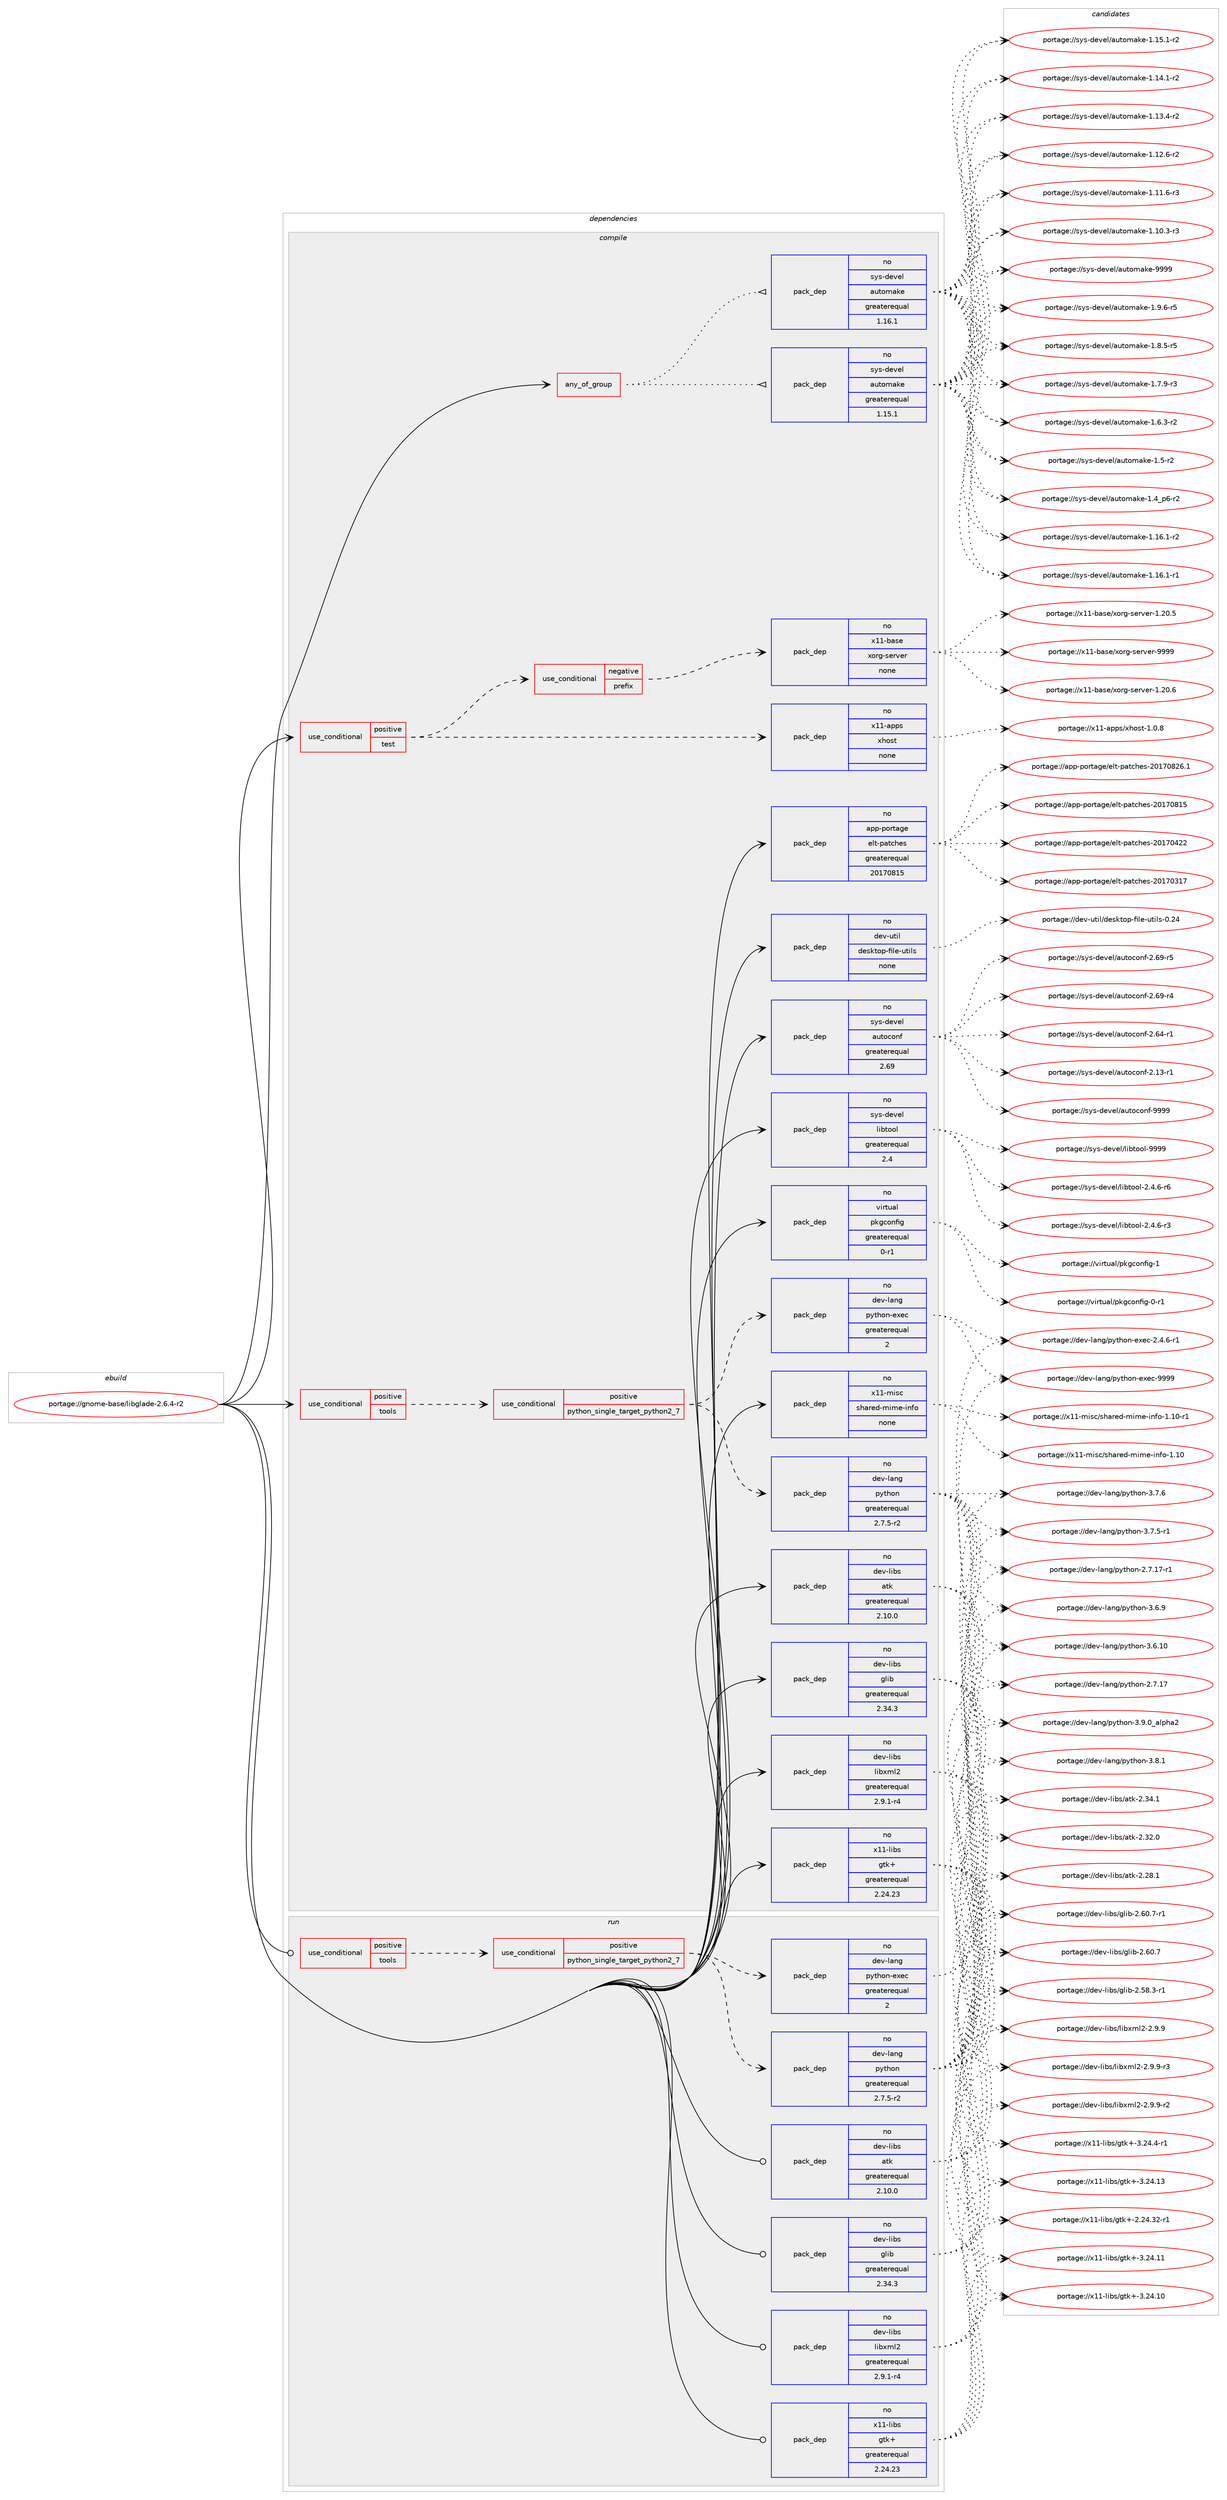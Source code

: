 digraph prolog {

# *************
# Graph options
# *************

newrank=true;
concentrate=true;
compound=true;
graph [rankdir=LR,fontname=Helvetica,fontsize=10,ranksep=1.5];#, ranksep=2.5, nodesep=0.2];
edge  [arrowhead=vee];
node  [fontname=Helvetica,fontsize=10];

# **********
# The ebuild
# **********

subgraph cluster_leftcol {
color=gray;
label=<<i>ebuild</i>>;
id [label="portage://gnome-base/libglade-2.6.4-r2", color=red, width=4, href="../gnome-base/libglade-2.6.4-r2.svg"];
}

# ****************
# The dependencies
# ****************

subgraph cluster_midcol {
color=gray;
label=<<i>dependencies</i>>;
subgraph cluster_compile {
fillcolor="#eeeeee";
style=filled;
label=<<i>compile</i>>;
subgraph any4165 {
dependency277525 [label=<<TABLE BORDER="0" CELLBORDER="1" CELLSPACING="0" CELLPADDING="4"><TR><TD CELLPADDING="10">any_of_group</TD></TR></TABLE>>, shape=none, color=red];subgraph pack215141 {
dependency277526 [label=<<TABLE BORDER="0" CELLBORDER="1" CELLSPACING="0" CELLPADDING="4" WIDTH="220"><TR><TD ROWSPAN="6" CELLPADDING="30">pack_dep</TD></TR><TR><TD WIDTH="110">no</TD></TR><TR><TD>sys-devel</TD></TR><TR><TD>automake</TD></TR><TR><TD>greaterequal</TD></TR><TR><TD>1.16.1</TD></TR></TABLE>>, shape=none, color=blue];
}
dependency277525:e -> dependency277526:w [weight=20,style="dotted",arrowhead="oinv"];
subgraph pack215142 {
dependency277527 [label=<<TABLE BORDER="0" CELLBORDER="1" CELLSPACING="0" CELLPADDING="4" WIDTH="220"><TR><TD ROWSPAN="6" CELLPADDING="30">pack_dep</TD></TR><TR><TD WIDTH="110">no</TD></TR><TR><TD>sys-devel</TD></TR><TR><TD>automake</TD></TR><TR><TD>greaterequal</TD></TR><TR><TD>1.15.1</TD></TR></TABLE>>, shape=none, color=blue];
}
dependency277525:e -> dependency277527:w [weight=20,style="dotted",arrowhead="oinv"];
}
id:e -> dependency277525:w [weight=20,style="solid",arrowhead="vee"];
subgraph cond58028 {
dependency277528 [label=<<TABLE BORDER="0" CELLBORDER="1" CELLSPACING="0" CELLPADDING="4"><TR><TD ROWSPAN="3" CELLPADDING="10">use_conditional</TD></TR><TR><TD>positive</TD></TR><TR><TD>test</TD></TR></TABLE>>, shape=none, color=red];
subgraph cond58029 {
dependency277529 [label=<<TABLE BORDER="0" CELLBORDER="1" CELLSPACING="0" CELLPADDING="4"><TR><TD ROWSPAN="3" CELLPADDING="10">use_conditional</TD></TR><TR><TD>negative</TD></TR><TR><TD>prefix</TD></TR></TABLE>>, shape=none, color=red];
subgraph pack215143 {
dependency277530 [label=<<TABLE BORDER="0" CELLBORDER="1" CELLSPACING="0" CELLPADDING="4" WIDTH="220"><TR><TD ROWSPAN="6" CELLPADDING="30">pack_dep</TD></TR><TR><TD WIDTH="110">no</TD></TR><TR><TD>x11-base</TD></TR><TR><TD>xorg-server</TD></TR><TR><TD>none</TD></TR><TR><TD></TD></TR></TABLE>>, shape=none, color=blue];
}
dependency277529:e -> dependency277530:w [weight=20,style="dashed",arrowhead="vee"];
}
dependency277528:e -> dependency277529:w [weight=20,style="dashed",arrowhead="vee"];
subgraph pack215144 {
dependency277531 [label=<<TABLE BORDER="0" CELLBORDER="1" CELLSPACING="0" CELLPADDING="4" WIDTH="220"><TR><TD ROWSPAN="6" CELLPADDING="30">pack_dep</TD></TR><TR><TD WIDTH="110">no</TD></TR><TR><TD>x11-apps</TD></TR><TR><TD>xhost</TD></TR><TR><TD>none</TD></TR><TR><TD></TD></TR></TABLE>>, shape=none, color=blue];
}
dependency277528:e -> dependency277531:w [weight=20,style="dashed",arrowhead="vee"];
}
id:e -> dependency277528:w [weight=20,style="solid",arrowhead="vee"];
subgraph cond58030 {
dependency277532 [label=<<TABLE BORDER="0" CELLBORDER="1" CELLSPACING="0" CELLPADDING="4"><TR><TD ROWSPAN="3" CELLPADDING="10">use_conditional</TD></TR><TR><TD>positive</TD></TR><TR><TD>tools</TD></TR></TABLE>>, shape=none, color=red];
subgraph cond58031 {
dependency277533 [label=<<TABLE BORDER="0" CELLBORDER="1" CELLSPACING="0" CELLPADDING="4"><TR><TD ROWSPAN="3" CELLPADDING="10">use_conditional</TD></TR><TR><TD>positive</TD></TR><TR><TD>python_single_target_python2_7</TD></TR></TABLE>>, shape=none, color=red];
subgraph pack215145 {
dependency277534 [label=<<TABLE BORDER="0" CELLBORDER="1" CELLSPACING="0" CELLPADDING="4" WIDTH="220"><TR><TD ROWSPAN="6" CELLPADDING="30">pack_dep</TD></TR><TR><TD WIDTH="110">no</TD></TR><TR><TD>dev-lang</TD></TR><TR><TD>python</TD></TR><TR><TD>greaterequal</TD></TR><TR><TD>2.7.5-r2</TD></TR></TABLE>>, shape=none, color=blue];
}
dependency277533:e -> dependency277534:w [weight=20,style="dashed",arrowhead="vee"];
subgraph pack215146 {
dependency277535 [label=<<TABLE BORDER="0" CELLBORDER="1" CELLSPACING="0" CELLPADDING="4" WIDTH="220"><TR><TD ROWSPAN="6" CELLPADDING="30">pack_dep</TD></TR><TR><TD WIDTH="110">no</TD></TR><TR><TD>dev-lang</TD></TR><TR><TD>python-exec</TD></TR><TR><TD>greaterequal</TD></TR><TR><TD>2</TD></TR></TABLE>>, shape=none, color=blue];
}
dependency277533:e -> dependency277535:w [weight=20,style="dashed",arrowhead="vee"];
}
dependency277532:e -> dependency277533:w [weight=20,style="dashed",arrowhead="vee"];
}
id:e -> dependency277532:w [weight=20,style="solid",arrowhead="vee"];
subgraph pack215147 {
dependency277536 [label=<<TABLE BORDER="0" CELLBORDER="1" CELLSPACING="0" CELLPADDING="4" WIDTH="220"><TR><TD ROWSPAN="6" CELLPADDING="30">pack_dep</TD></TR><TR><TD WIDTH="110">no</TD></TR><TR><TD>app-portage</TD></TR><TR><TD>elt-patches</TD></TR><TR><TD>greaterequal</TD></TR><TR><TD>20170815</TD></TR></TABLE>>, shape=none, color=blue];
}
id:e -> dependency277536:w [weight=20,style="solid",arrowhead="vee"];
subgraph pack215148 {
dependency277537 [label=<<TABLE BORDER="0" CELLBORDER="1" CELLSPACING="0" CELLPADDING="4" WIDTH="220"><TR><TD ROWSPAN="6" CELLPADDING="30">pack_dep</TD></TR><TR><TD WIDTH="110">no</TD></TR><TR><TD>dev-libs</TD></TR><TR><TD>atk</TD></TR><TR><TD>greaterequal</TD></TR><TR><TD>2.10.0</TD></TR></TABLE>>, shape=none, color=blue];
}
id:e -> dependency277537:w [weight=20,style="solid",arrowhead="vee"];
subgraph pack215149 {
dependency277538 [label=<<TABLE BORDER="0" CELLBORDER="1" CELLSPACING="0" CELLPADDING="4" WIDTH="220"><TR><TD ROWSPAN="6" CELLPADDING="30">pack_dep</TD></TR><TR><TD WIDTH="110">no</TD></TR><TR><TD>dev-libs</TD></TR><TR><TD>glib</TD></TR><TR><TD>greaterequal</TD></TR><TR><TD>2.34.3</TD></TR></TABLE>>, shape=none, color=blue];
}
id:e -> dependency277538:w [weight=20,style="solid",arrowhead="vee"];
subgraph pack215150 {
dependency277539 [label=<<TABLE BORDER="0" CELLBORDER="1" CELLSPACING="0" CELLPADDING="4" WIDTH="220"><TR><TD ROWSPAN="6" CELLPADDING="30">pack_dep</TD></TR><TR><TD WIDTH="110">no</TD></TR><TR><TD>dev-libs</TD></TR><TR><TD>libxml2</TD></TR><TR><TD>greaterequal</TD></TR><TR><TD>2.9.1-r4</TD></TR></TABLE>>, shape=none, color=blue];
}
id:e -> dependency277539:w [weight=20,style="solid",arrowhead="vee"];
subgraph pack215151 {
dependency277540 [label=<<TABLE BORDER="0" CELLBORDER="1" CELLSPACING="0" CELLPADDING="4" WIDTH="220"><TR><TD ROWSPAN="6" CELLPADDING="30">pack_dep</TD></TR><TR><TD WIDTH="110">no</TD></TR><TR><TD>dev-util</TD></TR><TR><TD>desktop-file-utils</TD></TR><TR><TD>none</TD></TR><TR><TD></TD></TR></TABLE>>, shape=none, color=blue];
}
id:e -> dependency277540:w [weight=20,style="solid",arrowhead="vee"];
subgraph pack215152 {
dependency277541 [label=<<TABLE BORDER="0" CELLBORDER="1" CELLSPACING="0" CELLPADDING="4" WIDTH="220"><TR><TD ROWSPAN="6" CELLPADDING="30">pack_dep</TD></TR><TR><TD WIDTH="110">no</TD></TR><TR><TD>sys-devel</TD></TR><TR><TD>autoconf</TD></TR><TR><TD>greaterequal</TD></TR><TR><TD>2.69</TD></TR></TABLE>>, shape=none, color=blue];
}
id:e -> dependency277541:w [weight=20,style="solid",arrowhead="vee"];
subgraph pack215153 {
dependency277542 [label=<<TABLE BORDER="0" CELLBORDER="1" CELLSPACING="0" CELLPADDING="4" WIDTH="220"><TR><TD ROWSPAN="6" CELLPADDING="30">pack_dep</TD></TR><TR><TD WIDTH="110">no</TD></TR><TR><TD>sys-devel</TD></TR><TR><TD>libtool</TD></TR><TR><TD>greaterequal</TD></TR><TR><TD>2.4</TD></TR></TABLE>>, shape=none, color=blue];
}
id:e -> dependency277542:w [weight=20,style="solid",arrowhead="vee"];
subgraph pack215154 {
dependency277543 [label=<<TABLE BORDER="0" CELLBORDER="1" CELLSPACING="0" CELLPADDING="4" WIDTH="220"><TR><TD ROWSPAN="6" CELLPADDING="30">pack_dep</TD></TR><TR><TD WIDTH="110">no</TD></TR><TR><TD>virtual</TD></TR><TR><TD>pkgconfig</TD></TR><TR><TD>greaterequal</TD></TR><TR><TD>0-r1</TD></TR></TABLE>>, shape=none, color=blue];
}
id:e -> dependency277543:w [weight=20,style="solid",arrowhead="vee"];
subgraph pack215155 {
dependency277544 [label=<<TABLE BORDER="0" CELLBORDER="1" CELLSPACING="0" CELLPADDING="4" WIDTH="220"><TR><TD ROWSPAN="6" CELLPADDING="30">pack_dep</TD></TR><TR><TD WIDTH="110">no</TD></TR><TR><TD>x11-libs</TD></TR><TR><TD>gtk+</TD></TR><TR><TD>greaterequal</TD></TR><TR><TD>2.24.23</TD></TR></TABLE>>, shape=none, color=blue];
}
id:e -> dependency277544:w [weight=20,style="solid",arrowhead="vee"];
subgraph pack215156 {
dependency277545 [label=<<TABLE BORDER="0" CELLBORDER="1" CELLSPACING="0" CELLPADDING="4" WIDTH="220"><TR><TD ROWSPAN="6" CELLPADDING="30">pack_dep</TD></TR><TR><TD WIDTH="110">no</TD></TR><TR><TD>x11-misc</TD></TR><TR><TD>shared-mime-info</TD></TR><TR><TD>none</TD></TR><TR><TD></TD></TR></TABLE>>, shape=none, color=blue];
}
id:e -> dependency277545:w [weight=20,style="solid",arrowhead="vee"];
}
subgraph cluster_compileandrun {
fillcolor="#eeeeee";
style=filled;
label=<<i>compile and run</i>>;
}
subgraph cluster_run {
fillcolor="#eeeeee";
style=filled;
label=<<i>run</i>>;
subgraph cond58032 {
dependency277546 [label=<<TABLE BORDER="0" CELLBORDER="1" CELLSPACING="0" CELLPADDING="4"><TR><TD ROWSPAN="3" CELLPADDING="10">use_conditional</TD></TR><TR><TD>positive</TD></TR><TR><TD>tools</TD></TR></TABLE>>, shape=none, color=red];
subgraph cond58033 {
dependency277547 [label=<<TABLE BORDER="0" CELLBORDER="1" CELLSPACING="0" CELLPADDING="4"><TR><TD ROWSPAN="3" CELLPADDING="10">use_conditional</TD></TR><TR><TD>positive</TD></TR><TR><TD>python_single_target_python2_7</TD></TR></TABLE>>, shape=none, color=red];
subgraph pack215157 {
dependency277548 [label=<<TABLE BORDER="0" CELLBORDER="1" CELLSPACING="0" CELLPADDING="4" WIDTH="220"><TR><TD ROWSPAN="6" CELLPADDING="30">pack_dep</TD></TR><TR><TD WIDTH="110">no</TD></TR><TR><TD>dev-lang</TD></TR><TR><TD>python</TD></TR><TR><TD>greaterequal</TD></TR><TR><TD>2.7.5-r2</TD></TR></TABLE>>, shape=none, color=blue];
}
dependency277547:e -> dependency277548:w [weight=20,style="dashed",arrowhead="vee"];
subgraph pack215158 {
dependency277549 [label=<<TABLE BORDER="0" CELLBORDER="1" CELLSPACING="0" CELLPADDING="4" WIDTH="220"><TR><TD ROWSPAN="6" CELLPADDING="30">pack_dep</TD></TR><TR><TD WIDTH="110">no</TD></TR><TR><TD>dev-lang</TD></TR><TR><TD>python-exec</TD></TR><TR><TD>greaterequal</TD></TR><TR><TD>2</TD></TR></TABLE>>, shape=none, color=blue];
}
dependency277547:e -> dependency277549:w [weight=20,style="dashed",arrowhead="vee"];
}
dependency277546:e -> dependency277547:w [weight=20,style="dashed",arrowhead="vee"];
}
id:e -> dependency277546:w [weight=20,style="solid",arrowhead="odot"];
subgraph pack215159 {
dependency277550 [label=<<TABLE BORDER="0" CELLBORDER="1" CELLSPACING="0" CELLPADDING="4" WIDTH="220"><TR><TD ROWSPAN="6" CELLPADDING="30">pack_dep</TD></TR><TR><TD WIDTH="110">no</TD></TR><TR><TD>dev-libs</TD></TR><TR><TD>atk</TD></TR><TR><TD>greaterequal</TD></TR><TR><TD>2.10.0</TD></TR></TABLE>>, shape=none, color=blue];
}
id:e -> dependency277550:w [weight=20,style="solid",arrowhead="odot"];
subgraph pack215160 {
dependency277551 [label=<<TABLE BORDER="0" CELLBORDER="1" CELLSPACING="0" CELLPADDING="4" WIDTH="220"><TR><TD ROWSPAN="6" CELLPADDING="30">pack_dep</TD></TR><TR><TD WIDTH="110">no</TD></TR><TR><TD>dev-libs</TD></TR><TR><TD>glib</TD></TR><TR><TD>greaterequal</TD></TR><TR><TD>2.34.3</TD></TR></TABLE>>, shape=none, color=blue];
}
id:e -> dependency277551:w [weight=20,style="solid",arrowhead="odot"];
subgraph pack215161 {
dependency277552 [label=<<TABLE BORDER="0" CELLBORDER="1" CELLSPACING="0" CELLPADDING="4" WIDTH="220"><TR><TD ROWSPAN="6" CELLPADDING="30">pack_dep</TD></TR><TR><TD WIDTH="110">no</TD></TR><TR><TD>dev-libs</TD></TR><TR><TD>libxml2</TD></TR><TR><TD>greaterequal</TD></TR><TR><TD>2.9.1-r4</TD></TR></TABLE>>, shape=none, color=blue];
}
id:e -> dependency277552:w [weight=20,style="solid",arrowhead="odot"];
subgraph pack215162 {
dependency277553 [label=<<TABLE BORDER="0" CELLBORDER="1" CELLSPACING="0" CELLPADDING="4" WIDTH="220"><TR><TD ROWSPAN="6" CELLPADDING="30">pack_dep</TD></TR><TR><TD WIDTH="110">no</TD></TR><TR><TD>x11-libs</TD></TR><TR><TD>gtk+</TD></TR><TR><TD>greaterequal</TD></TR><TR><TD>2.24.23</TD></TR></TABLE>>, shape=none, color=blue];
}
id:e -> dependency277553:w [weight=20,style="solid",arrowhead="odot"];
}
}

# **************
# The candidates
# **************

subgraph cluster_choices {
rank=same;
color=gray;
label=<<i>candidates</i>>;

subgraph choice215141 {
color=black;
nodesep=1;
choice115121115451001011181011084797117116111109971071014557575757 [label="portage://sys-devel/automake-9999", color=red, width=4,href="../sys-devel/automake-9999.svg"];
choice115121115451001011181011084797117116111109971071014549465746544511453 [label="portage://sys-devel/automake-1.9.6-r5", color=red, width=4,href="../sys-devel/automake-1.9.6-r5.svg"];
choice115121115451001011181011084797117116111109971071014549465646534511453 [label="portage://sys-devel/automake-1.8.5-r5", color=red, width=4,href="../sys-devel/automake-1.8.5-r5.svg"];
choice115121115451001011181011084797117116111109971071014549465546574511451 [label="portage://sys-devel/automake-1.7.9-r3", color=red, width=4,href="../sys-devel/automake-1.7.9-r3.svg"];
choice115121115451001011181011084797117116111109971071014549465446514511450 [label="portage://sys-devel/automake-1.6.3-r2", color=red, width=4,href="../sys-devel/automake-1.6.3-r2.svg"];
choice11512111545100101118101108479711711611110997107101454946534511450 [label="portage://sys-devel/automake-1.5-r2", color=red, width=4,href="../sys-devel/automake-1.5-r2.svg"];
choice115121115451001011181011084797117116111109971071014549465295112544511450 [label="portage://sys-devel/automake-1.4_p6-r2", color=red, width=4,href="../sys-devel/automake-1.4_p6-r2.svg"];
choice11512111545100101118101108479711711611110997107101454946495446494511450 [label="portage://sys-devel/automake-1.16.1-r2", color=red, width=4,href="../sys-devel/automake-1.16.1-r2.svg"];
choice11512111545100101118101108479711711611110997107101454946495446494511449 [label="portage://sys-devel/automake-1.16.1-r1", color=red, width=4,href="../sys-devel/automake-1.16.1-r1.svg"];
choice11512111545100101118101108479711711611110997107101454946495346494511450 [label="portage://sys-devel/automake-1.15.1-r2", color=red, width=4,href="../sys-devel/automake-1.15.1-r2.svg"];
choice11512111545100101118101108479711711611110997107101454946495246494511450 [label="portage://sys-devel/automake-1.14.1-r2", color=red, width=4,href="../sys-devel/automake-1.14.1-r2.svg"];
choice11512111545100101118101108479711711611110997107101454946495146524511450 [label="portage://sys-devel/automake-1.13.4-r2", color=red, width=4,href="../sys-devel/automake-1.13.4-r2.svg"];
choice11512111545100101118101108479711711611110997107101454946495046544511450 [label="portage://sys-devel/automake-1.12.6-r2", color=red, width=4,href="../sys-devel/automake-1.12.6-r2.svg"];
choice11512111545100101118101108479711711611110997107101454946494946544511451 [label="portage://sys-devel/automake-1.11.6-r3", color=red, width=4,href="../sys-devel/automake-1.11.6-r3.svg"];
choice11512111545100101118101108479711711611110997107101454946494846514511451 [label="portage://sys-devel/automake-1.10.3-r3", color=red, width=4,href="../sys-devel/automake-1.10.3-r3.svg"];
dependency277526:e -> choice115121115451001011181011084797117116111109971071014557575757:w [style=dotted,weight="100"];
dependency277526:e -> choice115121115451001011181011084797117116111109971071014549465746544511453:w [style=dotted,weight="100"];
dependency277526:e -> choice115121115451001011181011084797117116111109971071014549465646534511453:w [style=dotted,weight="100"];
dependency277526:e -> choice115121115451001011181011084797117116111109971071014549465546574511451:w [style=dotted,weight="100"];
dependency277526:e -> choice115121115451001011181011084797117116111109971071014549465446514511450:w [style=dotted,weight="100"];
dependency277526:e -> choice11512111545100101118101108479711711611110997107101454946534511450:w [style=dotted,weight="100"];
dependency277526:e -> choice115121115451001011181011084797117116111109971071014549465295112544511450:w [style=dotted,weight="100"];
dependency277526:e -> choice11512111545100101118101108479711711611110997107101454946495446494511450:w [style=dotted,weight="100"];
dependency277526:e -> choice11512111545100101118101108479711711611110997107101454946495446494511449:w [style=dotted,weight="100"];
dependency277526:e -> choice11512111545100101118101108479711711611110997107101454946495346494511450:w [style=dotted,weight="100"];
dependency277526:e -> choice11512111545100101118101108479711711611110997107101454946495246494511450:w [style=dotted,weight="100"];
dependency277526:e -> choice11512111545100101118101108479711711611110997107101454946495146524511450:w [style=dotted,weight="100"];
dependency277526:e -> choice11512111545100101118101108479711711611110997107101454946495046544511450:w [style=dotted,weight="100"];
dependency277526:e -> choice11512111545100101118101108479711711611110997107101454946494946544511451:w [style=dotted,weight="100"];
dependency277526:e -> choice11512111545100101118101108479711711611110997107101454946494846514511451:w [style=dotted,weight="100"];
}
subgraph choice215142 {
color=black;
nodesep=1;
choice115121115451001011181011084797117116111109971071014557575757 [label="portage://sys-devel/automake-9999", color=red, width=4,href="../sys-devel/automake-9999.svg"];
choice115121115451001011181011084797117116111109971071014549465746544511453 [label="portage://sys-devel/automake-1.9.6-r5", color=red, width=4,href="../sys-devel/automake-1.9.6-r5.svg"];
choice115121115451001011181011084797117116111109971071014549465646534511453 [label="portage://sys-devel/automake-1.8.5-r5", color=red, width=4,href="../sys-devel/automake-1.8.5-r5.svg"];
choice115121115451001011181011084797117116111109971071014549465546574511451 [label="portage://sys-devel/automake-1.7.9-r3", color=red, width=4,href="../sys-devel/automake-1.7.9-r3.svg"];
choice115121115451001011181011084797117116111109971071014549465446514511450 [label="portage://sys-devel/automake-1.6.3-r2", color=red, width=4,href="../sys-devel/automake-1.6.3-r2.svg"];
choice11512111545100101118101108479711711611110997107101454946534511450 [label="portage://sys-devel/automake-1.5-r2", color=red, width=4,href="../sys-devel/automake-1.5-r2.svg"];
choice115121115451001011181011084797117116111109971071014549465295112544511450 [label="portage://sys-devel/automake-1.4_p6-r2", color=red, width=4,href="../sys-devel/automake-1.4_p6-r2.svg"];
choice11512111545100101118101108479711711611110997107101454946495446494511450 [label="portage://sys-devel/automake-1.16.1-r2", color=red, width=4,href="../sys-devel/automake-1.16.1-r2.svg"];
choice11512111545100101118101108479711711611110997107101454946495446494511449 [label="portage://sys-devel/automake-1.16.1-r1", color=red, width=4,href="../sys-devel/automake-1.16.1-r1.svg"];
choice11512111545100101118101108479711711611110997107101454946495346494511450 [label="portage://sys-devel/automake-1.15.1-r2", color=red, width=4,href="../sys-devel/automake-1.15.1-r2.svg"];
choice11512111545100101118101108479711711611110997107101454946495246494511450 [label="portage://sys-devel/automake-1.14.1-r2", color=red, width=4,href="../sys-devel/automake-1.14.1-r2.svg"];
choice11512111545100101118101108479711711611110997107101454946495146524511450 [label="portage://sys-devel/automake-1.13.4-r2", color=red, width=4,href="../sys-devel/automake-1.13.4-r2.svg"];
choice11512111545100101118101108479711711611110997107101454946495046544511450 [label="portage://sys-devel/automake-1.12.6-r2", color=red, width=4,href="../sys-devel/automake-1.12.6-r2.svg"];
choice11512111545100101118101108479711711611110997107101454946494946544511451 [label="portage://sys-devel/automake-1.11.6-r3", color=red, width=4,href="../sys-devel/automake-1.11.6-r3.svg"];
choice11512111545100101118101108479711711611110997107101454946494846514511451 [label="portage://sys-devel/automake-1.10.3-r3", color=red, width=4,href="../sys-devel/automake-1.10.3-r3.svg"];
dependency277527:e -> choice115121115451001011181011084797117116111109971071014557575757:w [style=dotted,weight="100"];
dependency277527:e -> choice115121115451001011181011084797117116111109971071014549465746544511453:w [style=dotted,weight="100"];
dependency277527:e -> choice115121115451001011181011084797117116111109971071014549465646534511453:w [style=dotted,weight="100"];
dependency277527:e -> choice115121115451001011181011084797117116111109971071014549465546574511451:w [style=dotted,weight="100"];
dependency277527:e -> choice115121115451001011181011084797117116111109971071014549465446514511450:w [style=dotted,weight="100"];
dependency277527:e -> choice11512111545100101118101108479711711611110997107101454946534511450:w [style=dotted,weight="100"];
dependency277527:e -> choice115121115451001011181011084797117116111109971071014549465295112544511450:w [style=dotted,weight="100"];
dependency277527:e -> choice11512111545100101118101108479711711611110997107101454946495446494511450:w [style=dotted,weight="100"];
dependency277527:e -> choice11512111545100101118101108479711711611110997107101454946495446494511449:w [style=dotted,weight="100"];
dependency277527:e -> choice11512111545100101118101108479711711611110997107101454946495346494511450:w [style=dotted,weight="100"];
dependency277527:e -> choice11512111545100101118101108479711711611110997107101454946495246494511450:w [style=dotted,weight="100"];
dependency277527:e -> choice11512111545100101118101108479711711611110997107101454946495146524511450:w [style=dotted,weight="100"];
dependency277527:e -> choice11512111545100101118101108479711711611110997107101454946495046544511450:w [style=dotted,weight="100"];
dependency277527:e -> choice11512111545100101118101108479711711611110997107101454946494946544511451:w [style=dotted,weight="100"];
dependency277527:e -> choice11512111545100101118101108479711711611110997107101454946494846514511451:w [style=dotted,weight="100"];
}
subgraph choice215143 {
color=black;
nodesep=1;
choice120494945989711510147120111114103451151011141181011144557575757 [label="portage://x11-base/xorg-server-9999", color=red, width=4,href="../x11-base/xorg-server-9999.svg"];
choice1204949459897115101471201111141034511510111411810111445494650484654 [label="portage://x11-base/xorg-server-1.20.6", color=red, width=4,href="../x11-base/xorg-server-1.20.6.svg"];
choice1204949459897115101471201111141034511510111411810111445494650484653 [label="portage://x11-base/xorg-server-1.20.5", color=red, width=4,href="../x11-base/xorg-server-1.20.5.svg"];
dependency277530:e -> choice120494945989711510147120111114103451151011141181011144557575757:w [style=dotted,weight="100"];
dependency277530:e -> choice1204949459897115101471201111141034511510111411810111445494650484654:w [style=dotted,weight="100"];
dependency277530:e -> choice1204949459897115101471201111141034511510111411810111445494650484653:w [style=dotted,weight="100"];
}
subgraph choice215144 {
color=black;
nodesep=1;
choice1204949459711211211547120104111115116454946484656 [label="portage://x11-apps/xhost-1.0.8", color=red, width=4,href="../x11-apps/xhost-1.0.8.svg"];
dependency277531:e -> choice1204949459711211211547120104111115116454946484656:w [style=dotted,weight="100"];
}
subgraph choice215145 {
color=black;
nodesep=1;
choice10010111845108971101034711212111610411111045514657464895971081121049750 [label="portage://dev-lang/python-3.9.0_alpha2", color=red, width=4,href="../dev-lang/python-3.9.0_alpha2.svg"];
choice100101118451089711010347112121116104111110455146564649 [label="portage://dev-lang/python-3.8.1", color=red, width=4,href="../dev-lang/python-3.8.1.svg"];
choice100101118451089711010347112121116104111110455146554654 [label="portage://dev-lang/python-3.7.6", color=red, width=4,href="../dev-lang/python-3.7.6.svg"];
choice1001011184510897110103471121211161041111104551465546534511449 [label="portage://dev-lang/python-3.7.5-r1", color=red, width=4,href="../dev-lang/python-3.7.5-r1.svg"];
choice100101118451089711010347112121116104111110455146544657 [label="portage://dev-lang/python-3.6.9", color=red, width=4,href="../dev-lang/python-3.6.9.svg"];
choice10010111845108971101034711212111610411111045514654464948 [label="portage://dev-lang/python-3.6.10", color=red, width=4,href="../dev-lang/python-3.6.10.svg"];
choice100101118451089711010347112121116104111110455046554649554511449 [label="portage://dev-lang/python-2.7.17-r1", color=red, width=4,href="../dev-lang/python-2.7.17-r1.svg"];
choice10010111845108971101034711212111610411111045504655464955 [label="portage://dev-lang/python-2.7.17", color=red, width=4,href="../dev-lang/python-2.7.17.svg"];
dependency277534:e -> choice10010111845108971101034711212111610411111045514657464895971081121049750:w [style=dotted,weight="100"];
dependency277534:e -> choice100101118451089711010347112121116104111110455146564649:w [style=dotted,weight="100"];
dependency277534:e -> choice100101118451089711010347112121116104111110455146554654:w [style=dotted,weight="100"];
dependency277534:e -> choice1001011184510897110103471121211161041111104551465546534511449:w [style=dotted,weight="100"];
dependency277534:e -> choice100101118451089711010347112121116104111110455146544657:w [style=dotted,weight="100"];
dependency277534:e -> choice10010111845108971101034711212111610411111045514654464948:w [style=dotted,weight="100"];
dependency277534:e -> choice100101118451089711010347112121116104111110455046554649554511449:w [style=dotted,weight="100"];
dependency277534:e -> choice10010111845108971101034711212111610411111045504655464955:w [style=dotted,weight="100"];
}
subgraph choice215146 {
color=black;
nodesep=1;
choice10010111845108971101034711212111610411111045101120101994557575757 [label="portage://dev-lang/python-exec-9999", color=red, width=4,href="../dev-lang/python-exec-9999.svg"];
choice10010111845108971101034711212111610411111045101120101994550465246544511449 [label="portage://dev-lang/python-exec-2.4.6-r1", color=red, width=4,href="../dev-lang/python-exec-2.4.6-r1.svg"];
dependency277535:e -> choice10010111845108971101034711212111610411111045101120101994557575757:w [style=dotted,weight="100"];
dependency277535:e -> choice10010111845108971101034711212111610411111045101120101994550465246544511449:w [style=dotted,weight="100"];
}
subgraph choice215147 {
color=black;
nodesep=1;
choice971121124511211111411697103101471011081164511297116991041011154550484955485650544649 [label="portage://app-portage/elt-patches-20170826.1", color=red, width=4,href="../app-portage/elt-patches-20170826.1.svg"];
choice97112112451121111141169710310147101108116451129711699104101115455048495548564953 [label="portage://app-portage/elt-patches-20170815", color=red, width=4,href="../app-portage/elt-patches-20170815.svg"];
choice97112112451121111141169710310147101108116451129711699104101115455048495548525050 [label="portage://app-portage/elt-patches-20170422", color=red, width=4,href="../app-portage/elt-patches-20170422.svg"];
choice97112112451121111141169710310147101108116451129711699104101115455048495548514955 [label="portage://app-portage/elt-patches-20170317", color=red, width=4,href="../app-portage/elt-patches-20170317.svg"];
dependency277536:e -> choice971121124511211111411697103101471011081164511297116991041011154550484955485650544649:w [style=dotted,weight="100"];
dependency277536:e -> choice97112112451121111141169710310147101108116451129711699104101115455048495548564953:w [style=dotted,weight="100"];
dependency277536:e -> choice97112112451121111141169710310147101108116451129711699104101115455048495548525050:w [style=dotted,weight="100"];
dependency277536:e -> choice97112112451121111141169710310147101108116451129711699104101115455048495548514955:w [style=dotted,weight="100"];
}
subgraph choice215148 {
color=black;
nodesep=1;
choice1001011184510810598115479711610745504651524649 [label="portage://dev-libs/atk-2.34.1", color=red, width=4,href="../dev-libs/atk-2.34.1.svg"];
choice1001011184510810598115479711610745504651504648 [label="portage://dev-libs/atk-2.32.0", color=red, width=4,href="../dev-libs/atk-2.32.0.svg"];
choice1001011184510810598115479711610745504650564649 [label="portage://dev-libs/atk-2.28.1", color=red, width=4,href="../dev-libs/atk-2.28.1.svg"];
dependency277537:e -> choice1001011184510810598115479711610745504651524649:w [style=dotted,weight="100"];
dependency277537:e -> choice1001011184510810598115479711610745504651504648:w [style=dotted,weight="100"];
dependency277537:e -> choice1001011184510810598115479711610745504650564649:w [style=dotted,weight="100"];
}
subgraph choice215149 {
color=black;
nodesep=1;
choice10010111845108105981154710310810598455046544846554511449 [label="portage://dev-libs/glib-2.60.7-r1", color=red, width=4,href="../dev-libs/glib-2.60.7-r1.svg"];
choice1001011184510810598115471031081059845504654484655 [label="portage://dev-libs/glib-2.60.7", color=red, width=4,href="../dev-libs/glib-2.60.7.svg"];
choice10010111845108105981154710310810598455046535646514511449 [label="portage://dev-libs/glib-2.58.3-r1", color=red, width=4,href="../dev-libs/glib-2.58.3-r1.svg"];
dependency277538:e -> choice10010111845108105981154710310810598455046544846554511449:w [style=dotted,weight="100"];
dependency277538:e -> choice1001011184510810598115471031081059845504654484655:w [style=dotted,weight="100"];
dependency277538:e -> choice10010111845108105981154710310810598455046535646514511449:w [style=dotted,weight="100"];
}
subgraph choice215150 {
color=black;
nodesep=1;
choice10010111845108105981154710810598120109108504550465746574511451 [label="portage://dev-libs/libxml2-2.9.9-r3", color=red, width=4,href="../dev-libs/libxml2-2.9.9-r3.svg"];
choice10010111845108105981154710810598120109108504550465746574511450 [label="portage://dev-libs/libxml2-2.9.9-r2", color=red, width=4,href="../dev-libs/libxml2-2.9.9-r2.svg"];
choice1001011184510810598115471081059812010910850455046574657 [label="portage://dev-libs/libxml2-2.9.9", color=red, width=4,href="../dev-libs/libxml2-2.9.9.svg"];
dependency277539:e -> choice10010111845108105981154710810598120109108504550465746574511451:w [style=dotted,weight="100"];
dependency277539:e -> choice10010111845108105981154710810598120109108504550465746574511450:w [style=dotted,weight="100"];
dependency277539:e -> choice1001011184510810598115471081059812010910850455046574657:w [style=dotted,weight="100"];
}
subgraph choice215151 {
color=black;
nodesep=1;
choice100101118451171161051084710010111510711611111245102105108101451171161051081154548465052 [label="portage://dev-util/desktop-file-utils-0.24", color=red, width=4,href="../dev-util/desktop-file-utils-0.24.svg"];
dependency277540:e -> choice100101118451171161051084710010111510711611111245102105108101451171161051081154548465052:w [style=dotted,weight="100"];
}
subgraph choice215152 {
color=black;
nodesep=1;
choice115121115451001011181011084797117116111991111101024557575757 [label="portage://sys-devel/autoconf-9999", color=red, width=4,href="../sys-devel/autoconf-9999.svg"];
choice1151211154510010111810110847971171161119911111010245504654574511453 [label="portage://sys-devel/autoconf-2.69-r5", color=red, width=4,href="../sys-devel/autoconf-2.69-r5.svg"];
choice1151211154510010111810110847971171161119911111010245504654574511452 [label="portage://sys-devel/autoconf-2.69-r4", color=red, width=4,href="../sys-devel/autoconf-2.69-r4.svg"];
choice1151211154510010111810110847971171161119911111010245504654524511449 [label="portage://sys-devel/autoconf-2.64-r1", color=red, width=4,href="../sys-devel/autoconf-2.64-r1.svg"];
choice1151211154510010111810110847971171161119911111010245504649514511449 [label="portage://sys-devel/autoconf-2.13-r1", color=red, width=4,href="../sys-devel/autoconf-2.13-r1.svg"];
dependency277541:e -> choice115121115451001011181011084797117116111991111101024557575757:w [style=dotted,weight="100"];
dependency277541:e -> choice1151211154510010111810110847971171161119911111010245504654574511453:w [style=dotted,weight="100"];
dependency277541:e -> choice1151211154510010111810110847971171161119911111010245504654574511452:w [style=dotted,weight="100"];
dependency277541:e -> choice1151211154510010111810110847971171161119911111010245504654524511449:w [style=dotted,weight="100"];
dependency277541:e -> choice1151211154510010111810110847971171161119911111010245504649514511449:w [style=dotted,weight="100"];
}
subgraph choice215153 {
color=black;
nodesep=1;
choice1151211154510010111810110847108105981161111111084557575757 [label="portage://sys-devel/libtool-9999", color=red, width=4,href="../sys-devel/libtool-9999.svg"];
choice1151211154510010111810110847108105981161111111084550465246544511454 [label="portage://sys-devel/libtool-2.4.6-r6", color=red, width=4,href="../sys-devel/libtool-2.4.6-r6.svg"];
choice1151211154510010111810110847108105981161111111084550465246544511451 [label="portage://sys-devel/libtool-2.4.6-r3", color=red, width=4,href="../sys-devel/libtool-2.4.6-r3.svg"];
dependency277542:e -> choice1151211154510010111810110847108105981161111111084557575757:w [style=dotted,weight="100"];
dependency277542:e -> choice1151211154510010111810110847108105981161111111084550465246544511454:w [style=dotted,weight="100"];
dependency277542:e -> choice1151211154510010111810110847108105981161111111084550465246544511451:w [style=dotted,weight="100"];
}
subgraph choice215154 {
color=black;
nodesep=1;
choice1181051141161179710847112107103991111101021051034549 [label="portage://virtual/pkgconfig-1", color=red, width=4,href="../virtual/pkgconfig-1.svg"];
choice11810511411611797108471121071039911111010210510345484511449 [label="portage://virtual/pkgconfig-0-r1", color=red, width=4,href="../virtual/pkgconfig-0-r1.svg"];
dependency277543:e -> choice1181051141161179710847112107103991111101021051034549:w [style=dotted,weight="100"];
dependency277543:e -> choice11810511411611797108471121071039911111010210510345484511449:w [style=dotted,weight="100"];
}
subgraph choice215155 {
color=black;
nodesep=1;
choice120494945108105981154710311610743455146505246524511449 [label="portage://x11-libs/gtk+-3.24.4-r1", color=red, width=4,href="../x11-libs/gtk+-3.24.4-r1.svg"];
choice1204949451081059811547103116107434551465052464951 [label="portage://x11-libs/gtk+-3.24.13", color=red, width=4,href="../x11-libs/gtk+-3.24.13.svg"];
choice1204949451081059811547103116107434551465052464949 [label="portage://x11-libs/gtk+-3.24.11", color=red, width=4,href="../x11-libs/gtk+-3.24.11.svg"];
choice1204949451081059811547103116107434551465052464948 [label="portage://x11-libs/gtk+-3.24.10", color=red, width=4,href="../x11-libs/gtk+-3.24.10.svg"];
choice12049494510810598115471031161074345504650524651504511449 [label="portage://x11-libs/gtk+-2.24.32-r1", color=red, width=4,href="../x11-libs/gtk+-2.24.32-r1.svg"];
dependency277544:e -> choice120494945108105981154710311610743455146505246524511449:w [style=dotted,weight="100"];
dependency277544:e -> choice1204949451081059811547103116107434551465052464951:w [style=dotted,weight="100"];
dependency277544:e -> choice1204949451081059811547103116107434551465052464949:w [style=dotted,weight="100"];
dependency277544:e -> choice1204949451081059811547103116107434551465052464948:w [style=dotted,weight="100"];
dependency277544:e -> choice12049494510810598115471031161074345504650524651504511449:w [style=dotted,weight="100"];
}
subgraph choice215156 {
color=black;
nodesep=1;
choice120494945109105115994711510497114101100451091051091014510511010211145494649484511449 [label="portage://x11-misc/shared-mime-info-1.10-r1", color=red, width=4,href="../x11-misc/shared-mime-info-1.10-r1.svg"];
choice12049494510910511599471151049711410110045109105109101451051101021114549464948 [label="portage://x11-misc/shared-mime-info-1.10", color=red, width=4,href="../x11-misc/shared-mime-info-1.10.svg"];
dependency277545:e -> choice120494945109105115994711510497114101100451091051091014510511010211145494649484511449:w [style=dotted,weight="100"];
dependency277545:e -> choice12049494510910511599471151049711410110045109105109101451051101021114549464948:w [style=dotted,weight="100"];
}
subgraph choice215157 {
color=black;
nodesep=1;
choice10010111845108971101034711212111610411111045514657464895971081121049750 [label="portage://dev-lang/python-3.9.0_alpha2", color=red, width=4,href="../dev-lang/python-3.9.0_alpha2.svg"];
choice100101118451089711010347112121116104111110455146564649 [label="portage://dev-lang/python-3.8.1", color=red, width=4,href="../dev-lang/python-3.8.1.svg"];
choice100101118451089711010347112121116104111110455146554654 [label="portage://dev-lang/python-3.7.6", color=red, width=4,href="../dev-lang/python-3.7.6.svg"];
choice1001011184510897110103471121211161041111104551465546534511449 [label="portage://dev-lang/python-3.7.5-r1", color=red, width=4,href="../dev-lang/python-3.7.5-r1.svg"];
choice100101118451089711010347112121116104111110455146544657 [label="portage://dev-lang/python-3.6.9", color=red, width=4,href="../dev-lang/python-3.6.9.svg"];
choice10010111845108971101034711212111610411111045514654464948 [label="portage://dev-lang/python-3.6.10", color=red, width=4,href="../dev-lang/python-3.6.10.svg"];
choice100101118451089711010347112121116104111110455046554649554511449 [label="portage://dev-lang/python-2.7.17-r1", color=red, width=4,href="../dev-lang/python-2.7.17-r1.svg"];
choice10010111845108971101034711212111610411111045504655464955 [label="portage://dev-lang/python-2.7.17", color=red, width=4,href="../dev-lang/python-2.7.17.svg"];
dependency277548:e -> choice10010111845108971101034711212111610411111045514657464895971081121049750:w [style=dotted,weight="100"];
dependency277548:e -> choice100101118451089711010347112121116104111110455146564649:w [style=dotted,weight="100"];
dependency277548:e -> choice100101118451089711010347112121116104111110455146554654:w [style=dotted,weight="100"];
dependency277548:e -> choice1001011184510897110103471121211161041111104551465546534511449:w [style=dotted,weight="100"];
dependency277548:e -> choice100101118451089711010347112121116104111110455146544657:w [style=dotted,weight="100"];
dependency277548:e -> choice10010111845108971101034711212111610411111045514654464948:w [style=dotted,weight="100"];
dependency277548:e -> choice100101118451089711010347112121116104111110455046554649554511449:w [style=dotted,weight="100"];
dependency277548:e -> choice10010111845108971101034711212111610411111045504655464955:w [style=dotted,weight="100"];
}
subgraph choice215158 {
color=black;
nodesep=1;
choice10010111845108971101034711212111610411111045101120101994557575757 [label="portage://dev-lang/python-exec-9999", color=red, width=4,href="../dev-lang/python-exec-9999.svg"];
choice10010111845108971101034711212111610411111045101120101994550465246544511449 [label="portage://dev-lang/python-exec-2.4.6-r1", color=red, width=4,href="../dev-lang/python-exec-2.4.6-r1.svg"];
dependency277549:e -> choice10010111845108971101034711212111610411111045101120101994557575757:w [style=dotted,weight="100"];
dependency277549:e -> choice10010111845108971101034711212111610411111045101120101994550465246544511449:w [style=dotted,weight="100"];
}
subgraph choice215159 {
color=black;
nodesep=1;
choice1001011184510810598115479711610745504651524649 [label="portage://dev-libs/atk-2.34.1", color=red, width=4,href="../dev-libs/atk-2.34.1.svg"];
choice1001011184510810598115479711610745504651504648 [label="portage://dev-libs/atk-2.32.0", color=red, width=4,href="../dev-libs/atk-2.32.0.svg"];
choice1001011184510810598115479711610745504650564649 [label="portage://dev-libs/atk-2.28.1", color=red, width=4,href="../dev-libs/atk-2.28.1.svg"];
dependency277550:e -> choice1001011184510810598115479711610745504651524649:w [style=dotted,weight="100"];
dependency277550:e -> choice1001011184510810598115479711610745504651504648:w [style=dotted,weight="100"];
dependency277550:e -> choice1001011184510810598115479711610745504650564649:w [style=dotted,weight="100"];
}
subgraph choice215160 {
color=black;
nodesep=1;
choice10010111845108105981154710310810598455046544846554511449 [label="portage://dev-libs/glib-2.60.7-r1", color=red, width=4,href="../dev-libs/glib-2.60.7-r1.svg"];
choice1001011184510810598115471031081059845504654484655 [label="portage://dev-libs/glib-2.60.7", color=red, width=4,href="../dev-libs/glib-2.60.7.svg"];
choice10010111845108105981154710310810598455046535646514511449 [label="portage://dev-libs/glib-2.58.3-r1", color=red, width=4,href="../dev-libs/glib-2.58.3-r1.svg"];
dependency277551:e -> choice10010111845108105981154710310810598455046544846554511449:w [style=dotted,weight="100"];
dependency277551:e -> choice1001011184510810598115471031081059845504654484655:w [style=dotted,weight="100"];
dependency277551:e -> choice10010111845108105981154710310810598455046535646514511449:w [style=dotted,weight="100"];
}
subgraph choice215161 {
color=black;
nodesep=1;
choice10010111845108105981154710810598120109108504550465746574511451 [label="portage://dev-libs/libxml2-2.9.9-r3", color=red, width=4,href="../dev-libs/libxml2-2.9.9-r3.svg"];
choice10010111845108105981154710810598120109108504550465746574511450 [label="portage://dev-libs/libxml2-2.9.9-r2", color=red, width=4,href="../dev-libs/libxml2-2.9.9-r2.svg"];
choice1001011184510810598115471081059812010910850455046574657 [label="portage://dev-libs/libxml2-2.9.9", color=red, width=4,href="../dev-libs/libxml2-2.9.9.svg"];
dependency277552:e -> choice10010111845108105981154710810598120109108504550465746574511451:w [style=dotted,weight="100"];
dependency277552:e -> choice10010111845108105981154710810598120109108504550465746574511450:w [style=dotted,weight="100"];
dependency277552:e -> choice1001011184510810598115471081059812010910850455046574657:w [style=dotted,weight="100"];
}
subgraph choice215162 {
color=black;
nodesep=1;
choice120494945108105981154710311610743455146505246524511449 [label="portage://x11-libs/gtk+-3.24.4-r1", color=red, width=4,href="../x11-libs/gtk+-3.24.4-r1.svg"];
choice1204949451081059811547103116107434551465052464951 [label="portage://x11-libs/gtk+-3.24.13", color=red, width=4,href="../x11-libs/gtk+-3.24.13.svg"];
choice1204949451081059811547103116107434551465052464949 [label="portage://x11-libs/gtk+-3.24.11", color=red, width=4,href="../x11-libs/gtk+-3.24.11.svg"];
choice1204949451081059811547103116107434551465052464948 [label="portage://x11-libs/gtk+-3.24.10", color=red, width=4,href="../x11-libs/gtk+-3.24.10.svg"];
choice12049494510810598115471031161074345504650524651504511449 [label="portage://x11-libs/gtk+-2.24.32-r1", color=red, width=4,href="../x11-libs/gtk+-2.24.32-r1.svg"];
dependency277553:e -> choice120494945108105981154710311610743455146505246524511449:w [style=dotted,weight="100"];
dependency277553:e -> choice1204949451081059811547103116107434551465052464951:w [style=dotted,weight="100"];
dependency277553:e -> choice1204949451081059811547103116107434551465052464949:w [style=dotted,weight="100"];
dependency277553:e -> choice1204949451081059811547103116107434551465052464948:w [style=dotted,weight="100"];
dependency277553:e -> choice12049494510810598115471031161074345504650524651504511449:w [style=dotted,weight="100"];
}
}

}

